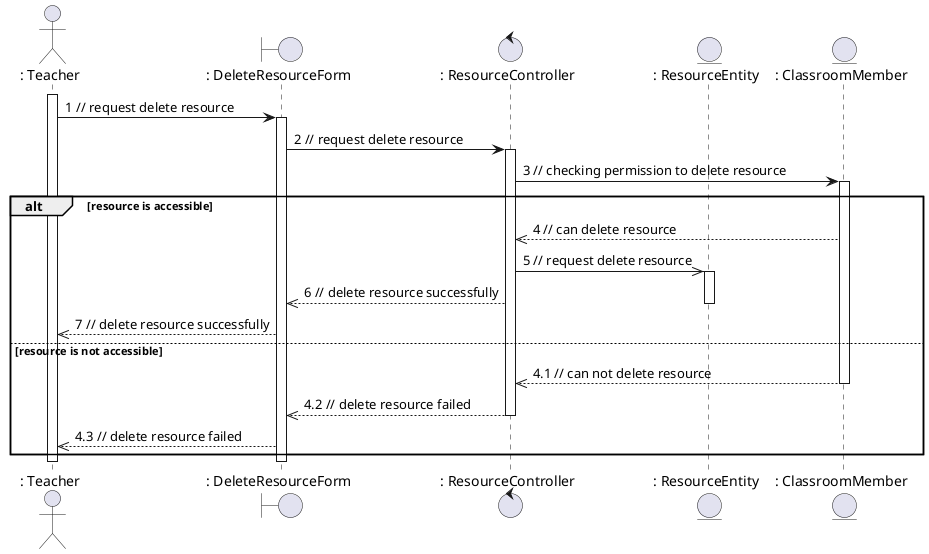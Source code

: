 @startuml deleteResource

actor ": Teacher"
boundary ": DeleteResourceForm"
control ": ResourceController"
entity ": ResourceEntity"
entity ": ClassroomMember"

activate ": Teacher"

": Teacher" -> ": DeleteResourceForm": 1 // request delete resource
activate ": DeleteResourceForm"
": DeleteResourceForm" -> ": ResourceController": 2 // request delete resource
activate ": ResourceController"
": ResourceController" -> ": ClassroomMember": 3 // checking permission to delete resource
activate ": ClassroomMember"
alt resource is accessible
    ": ClassroomMember" -->> ": ResourceController": 4 // can delete resource
    ": ResourceController" ->> ": ResourceEntity": 5 // request delete resource
    activate ": ResourceEntity"
    ": ResourceController" -->> ": DeleteResourceForm": 6 // delete resource successfully
    deactivate ": ResourceEntity"
    ": DeleteResourceForm" -->> ": Teacher": 7 // delete resource successfully
else resource is not accessible
    ": ClassroomMember" -->> ": ResourceController": 4.1 // can not delete resource
    deactivate ": ClassroomMember"
    ": ResourceController" -->> ": DeleteResourceForm": 4.2 // delete resource failed
    deactivate ": ResourceController"
    ": DeleteResourceForm" -->> ": Teacher": 4.3 // delete resource failed
end

deactivate ": Teacher"
deactivate ": DeleteResourceForm"


@enduml